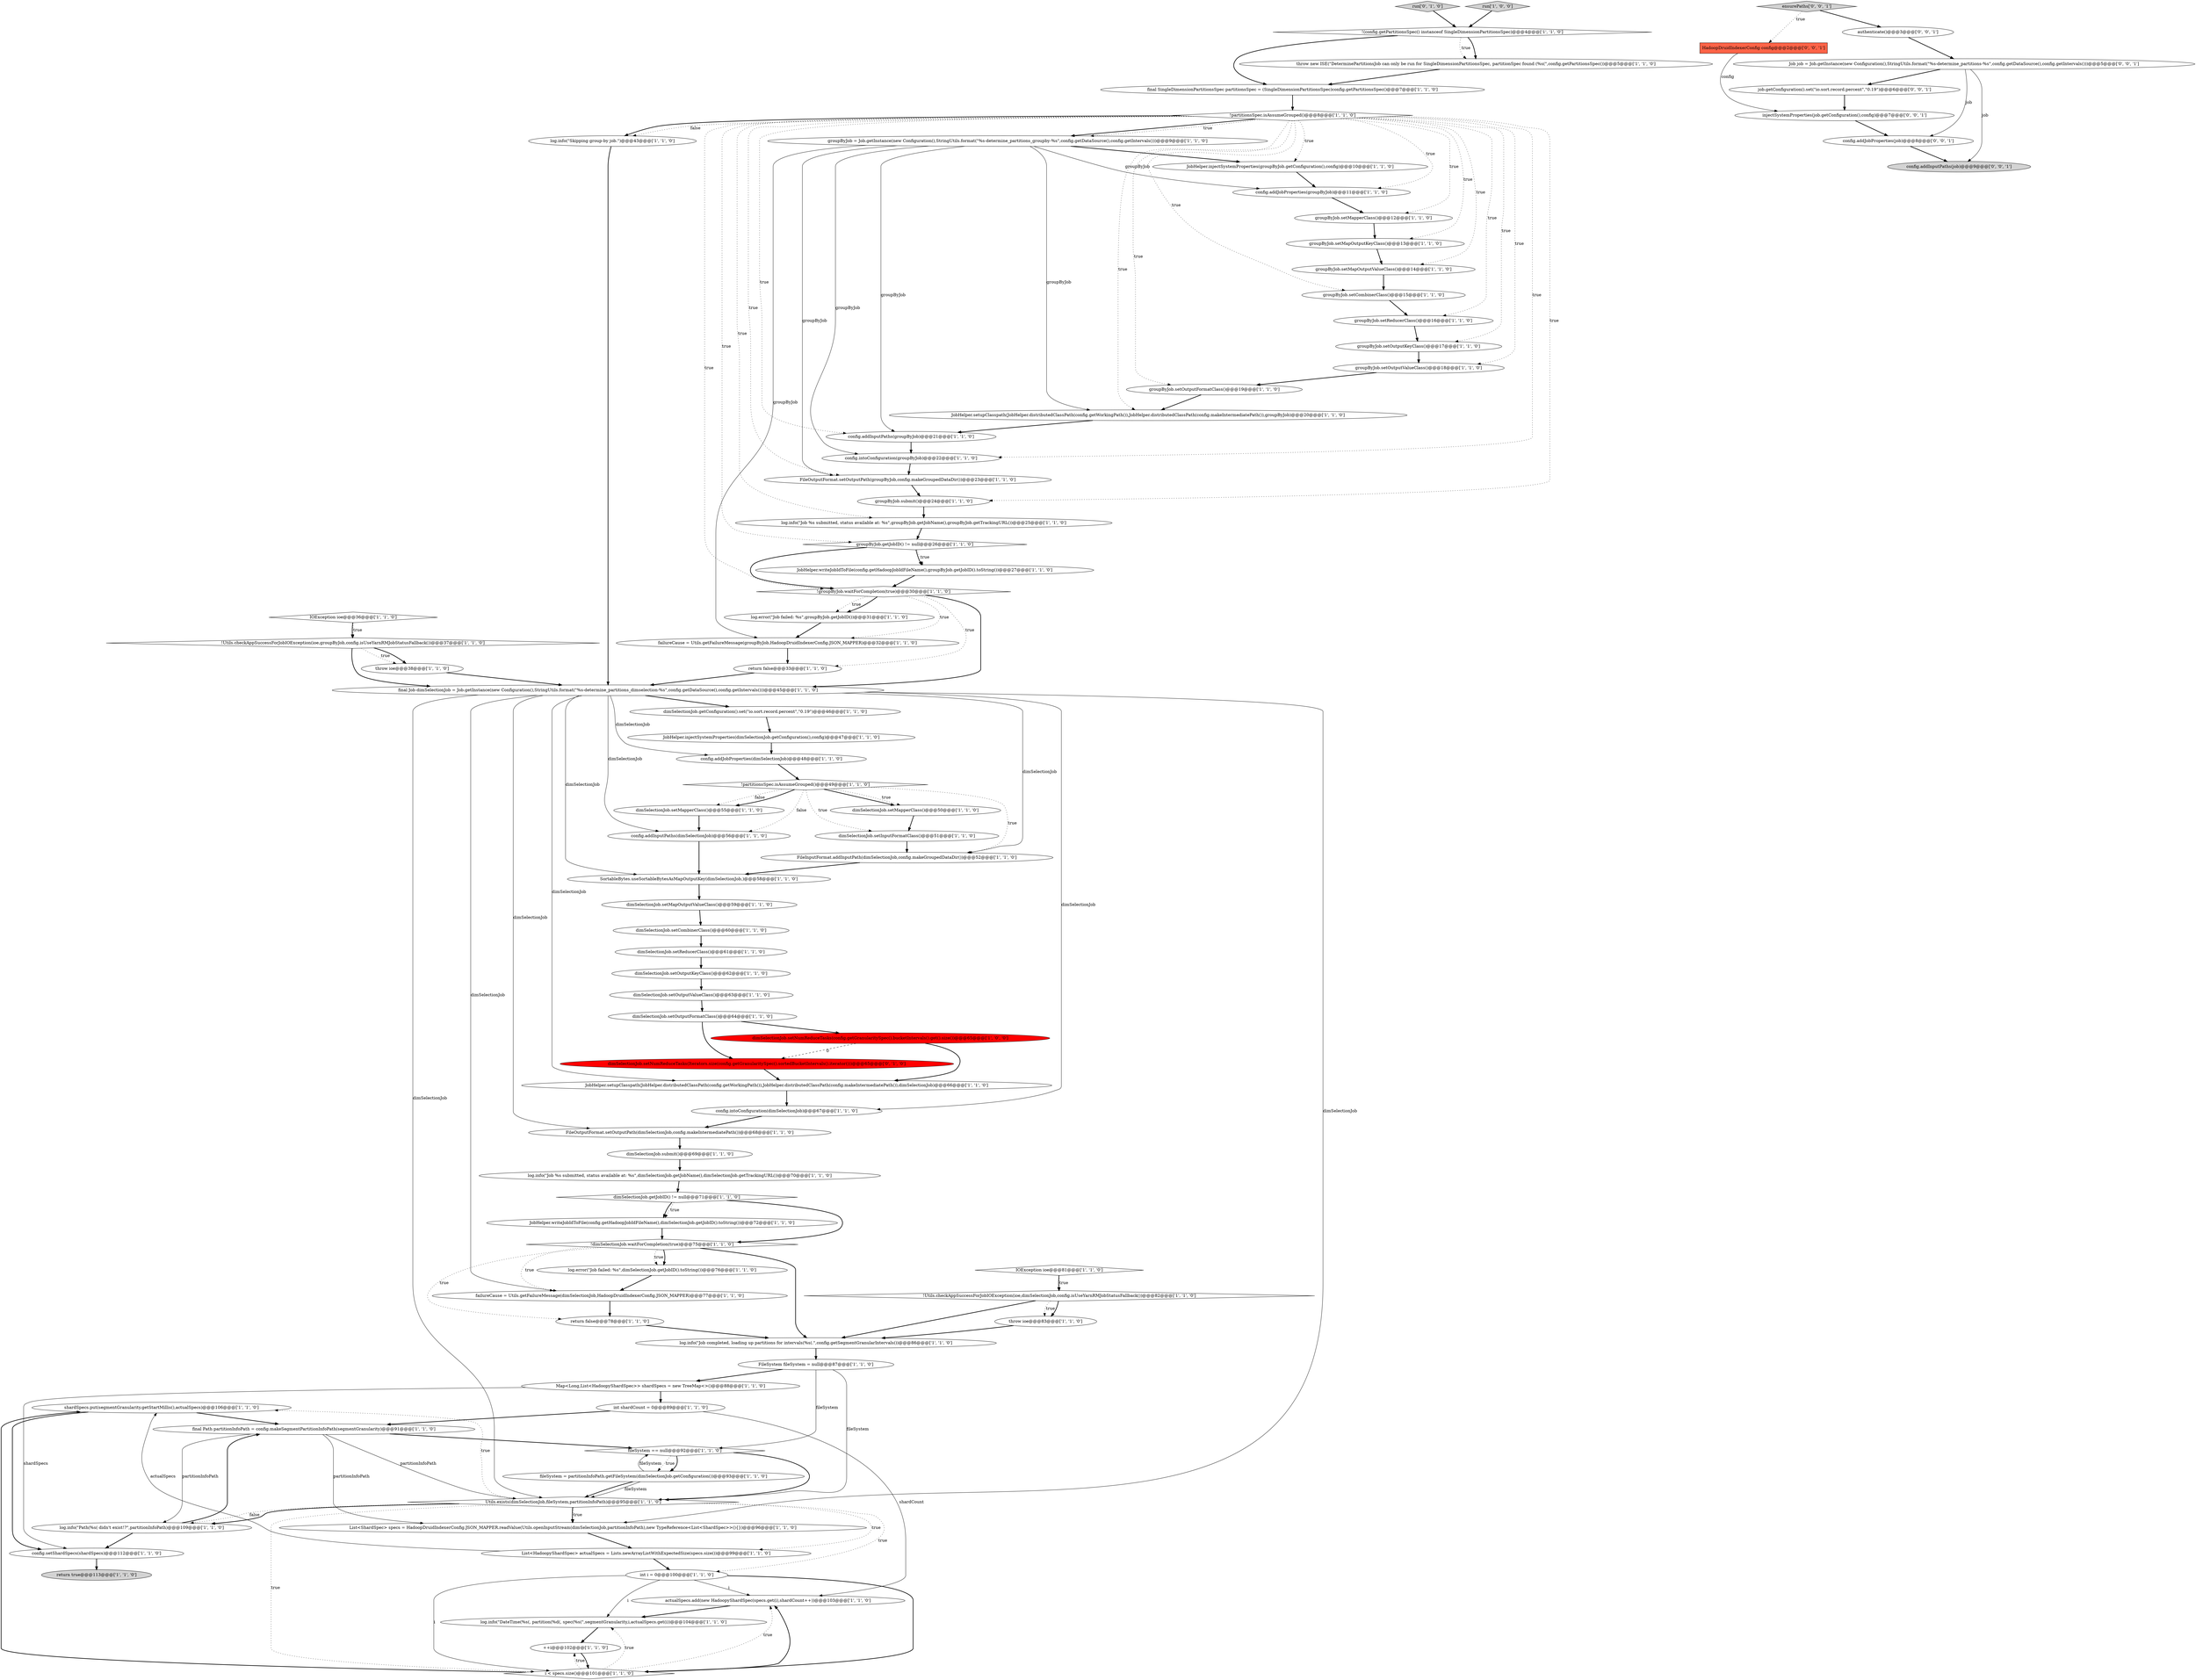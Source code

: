 digraph {
19 [style = filled, label = "shardSpecs.put(segmentGranularity.getStartMillis(),actualSpecs)@@@106@@@['1', '1', '0']", fillcolor = white, shape = ellipse image = "AAA0AAABBB1BBB"];
35 [style = filled, label = "failureCause = Utils.getFailureMessage(dimSelectionJob,HadoopDruidIndexerConfig.JSON_MAPPER)@@@77@@@['1', '1', '0']", fillcolor = white, shape = ellipse image = "AAA0AAABBB1BBB"];
26 [style = filled, label = "log.info(\"Job %s submitted, status available at: %s\",groupByJob.getJobName(),groupByJob.getTrackingURL())@@@25@@@['1', '1', '0']", fillcolor = white, shape = ellipse image = "AAA0AAABBB1BBB"];
59 [style = filled, label = "Map<Long,List<HadoopyShardSpec>> shardSpecs = new TreeMap<>()@@@88@@@['1', '1', '0']", fillcolor = white, shape = ellipse image = "AAA0AAABBB1BBB"];
20 [style = filled, label = "SortableBytes.useSortableBytesAsMapOutputKey(dimSelectionJob,)@@@58@@@['1', '1', '0']", fillcolor = white, shape = ellipse image = "AAA0AAABBB1BBB"];
65 [style = filled, label = "dimSelectionJob.getConfiguration().set(\"io.sort.record.percent\",\"0.19\")@@@46@@@['1', '1', '0']", fillcolor = white, shape = ellipse image = "AAA0AAABBB1BBB"];
76 [style = filled, label = "dimSelectionJob.submit()@@@69@@@['1', '1', '0']", fillcolor = white, shape = ellipse image = "AAA0AAABBB1BBB"];
48 [style = filled, label = "FileSystem fileSystem = null@@@87@@@['1', '1', '0']", fillcolor = white, shape = ellipse image = "AAA0AAABBB1BBB"];
34 [style = filled, label = "JobHelper.injectSystemProperties(groupByJob.getConfiguration(),config)@@@10@@@['1', '1', '0']", fillcolor = white, shape = ellipse image = "AAA0AAABBB1BBB"];
41 [style = filled, label = "!Utils.checkAppSuccessForJobIOException(ioe,groupByJob,config.isUseYarnRMJobStatusFallback())@@@37@@@['1', '1', '0']", fillcolor = white, shape = diamond image = "AAA0AAABBB1BBB"];
4 [style = filled, label = "config.intoConfiguration(groupByJob)@@@22@@@['1', '1', '0']", fillcolor = white, shape = ellipse image = "AAA0AAABBB1BBB"];
46 [style = filled, label = "dimSelectionJob.setInputFormatClass()@@@51@@@['1', '1', '0']", fillcolor = white, shape = ellipse image = "AAA0AAABBB1BBB"];
57 [style = filled, label = "failureCause = Utils.getFailureMessage(groupByJob,HadoopDruidIndexerConfig.JSON_MAPPER)@@@32@@@['1', '1', '0']", fillcolor = white, shape = ellipse image = "AAA0AAABBB1BBB"];
62 [style = filled, label = "dimSelectionJob.setMapperClass()@@@55@@@['1', '1', '0']", fillcolor = white, shape = ellipse image = "AAA0AAABBB1BBB"];
69 [style = filled, label = "!Utils.checkAppSuccessForJobIOException(ioe,dimSelectionJob,config.isUseYarnRMJobStatusFallback())@@@82@@@['1', '1', '0']", fillcolor = white, shape = diamond image = "AAA0AAABBB1BBB"];
23 [style = filled, label = "actualSpecs.add(new HadoopyShardSpec(specs.get(i),shardCount++))@@@103@@@['1', '1', '0']", fillcolor = white, shape = ellipse image = "AAA0AAABBB1BBB"];
78 [style = filled, label = "final Path partitionInfoPath = config.makeSegmentPartitionInfoPath(segmentGranularity)@@@91@@@['1', '1', '0']", fillcolor = white, shape = ellipse image = "AAA0AAABBB1BBB"];
80 [style = filled, label = "return true@@@113@@@['1', '1', '0']", fillcolor = lightgray, shape = ellipse image = "AAA0AAABBB1BBB"];
85 [style = filled, label = "config.addJobProperties(job)@@@8@@@['0', '0', '1']", fillcolor = white, shape = ellipse image = "AAA0AAABBB3BBB"];
27 [style = filled, label = "log.info(\"Skipping group-by job.\")@@@43@@@['1', '1', '0']", fillcolor = white, shape = ellipse image = "AAA0AAABBB1BBB"];
22 [style = filled, label = "!dimSelectionJob.waitForCompletion(true)@@@75@@@['1', '1', '0']", fillcolor = white, shape = diamond image = "AAA0AAABBB1BBB"];
83 [style = filled, label = "run['0', '1', '0']", fillcolor = lightgray, shape = diamond image = "AAA0AAABBB2BBB"];
52 [style = filled, label = "fileSystem = partitionInfoPath.getFileSystem(dimSelectionJob.getConfiguration())@@@93@@@['1', '1', '0']", fillcolor = white, shape = ellipse image = "AAA0AAABBB1BBB"];
38 [style = filled, label = "JobHelper.injectSystemProperties(dimSelectionJob.getConfiguration(),config)@@@47@@@['1', '1', '0']", fillcolor = white, shape = ellipse image = "AAA0AAABBB1BBB"];
36 [style = filled, label = "FileOutputFormat.setOutputPath(groupByJob,config.makeGroupedDataDir())@@@23@@@['1', '1', '0']", fillcolor = white, shape = ellipse image = "AAA0AAABBB1BBB"];
60 [style = filled, label = "groupByJob.setOutputKeyClass()@@@17@@@['1', '1', '0']", fillcolor = white, shape = ellipse image = "AAA0AAABBB1BBB"];
15 [style = filled, label = "groupByJob.submit()@@@24@@@['1', '1', '0']", fillcolor = white, shape = ellipse image = "AAA0AAABBB1BBB"];
79 [style = filled, label = "!partitionsSpec.isAssumeGrouped()@@@49@@@['1', '1', '0']", fillcolor = white, shape = diamond image = "AAA0AAABBB1BBB"];
84 [style = filled, label = "dimSelectionJob.setNumReduceTasks(Iterators.size(config.getGranularitySpec().sortedBucketIntervals().iterator()))@@@65@@@['0', '1', '0']", fillcolor = red, shape = ellipse image = "AAA1AAABBB2BBB"];
88 [style = filled, label = "ensurePaths['0', '0', '1']", fillcolor = lightgray, shape = diamond image = "AAA0AAABBB3BBB"];
44 [style = filled, label = "log.info(\"DateTime(%s(, partition(%d(, spec(%s(\",segmentGranularity,i,actualSpecs.get(i))@@@104@@@['1', '1', '0']", fillcolor = white, shape = ellipse image = "AAA0AAABBB1BBB"];
64 [style = filled, label = "final SingleDimensionPartitionsSpec partitionsSpec = (SingleDimensionPartitionsSpec)config.getPartitionsSpec()@@@7@@@['1', '1', '0']", fillcolor = white, shape = ellipse image = "AAA0AAABBB1BBB"];
50 [style = filled, label = "log.error(\"Job failed: %s\",groupByJob.getJobID())@@@31@@@['1', '1', '0']", fillcolor = white, shape = ellipse image = "AAA0AAABBB1BBB"];
14 [style = filled, label = "fileSystem == null@@@92@@@['1', '1', '0']", fillcolor = white, shape = diamond image = "AAA0AAABBB1BBB"];
16 [style = filled, label = "config.addJobProperties(groupByJob)@@@11@@@['1', '1', '0']", fillcolor = white, shape = ellipse image = "AAA0AAABBB1BBB"];
8 [style = filled, label = "config.addInputPaths(dimSelectionJob)@@@56@@@['1', '1', '0']", fillcolor = white, shape = ellipse image = "AAA0AAABBB1BBB"];
39 [style = filled, label = "return false@@@33@@@['1', '1', '0']", fillcolor = white, shape = ellipse image = "AAA0AAABBB1BBB"];
58 [style = filled, label = "groupByJob.setMapOutputKeyClass()@@@13@@@['1', '1', '0']", fillcolor = white, shape = ellipse image = "AAA0AAABBB1BBB"];
49 [style = filled, label = "groupByJob = Job.getInstance(new Configuration(),StringUtils.format(\"%s-determine_partitions_groupby-%s\",config.getDataSource(),config.getIntervals()))@@@9@@@['1', '1', '0']", fillcolor = white, shape = ellipse image = "AAA0AAABBB1BBB"];
56 [style = filled, label = "++i@@@102@@@['1', '1', '0']", fillcolor = white, shape = ellipse image = "AAA0AAABBB1BBB"];
53 [style = filled, label = "Utils.exists(dimSelectionJob,fileSystem,partitionInfoPath)@@@95@@@['1', '1', '0']", fillcolor = white, shape = diamond image = "AAA0AAABBB1BBB"];
82 [style = filled, label = "dimSelectionJob.setMapOutputValueClass()@@@59@@@['1', '1', '0']", fillcolor = white, shape = ellipse image = "AAA0AAABBB1BBB"];
11 [style = filled, label = "int i = 0@@@100@@@['1', '1', '0']", fillcolor = white, shape = ellipse image = "AAA0AAABBB1BBB"];
66 [style = filled, label = "JobHelper.setupClasspath(JobHelper.distributedClassPath(config.getWorkingPath()),JobHelper.distributedClassPath(config.makeIntermediatePath()),dimSelectionJob)@@@66@@@['1', '1', '0']", fillcolor = white, shape = ellipse image = "AAA0AAABBB1BBB"];
86 [style = filled, label = "HadoopDruidIndexerConfig config@@@2@@@['0', '0', '1']", fillcolor = tomato, shape = box image = "AAA0AAABBB3BBB"];
21 [style = filled, label = "dimSelectionJob.getJobID() != null@@@71@@@['1', '1', '0']", fillcolor = white, shape = diamond image = "AAA0AAABBB1BBB"];
74 [style = filled, label = "dimSelectionJob.setOutputKeyClass()@@@62@@@['1', '1', '0']", fillcolor = white, shape = ellipse image = "AAA0AAABBB1BBB"];
30 [style = filled, label = "groupByJob.setCombinerClass()@@@15@@@['1', '1', '0']", fillcolor = white, shape = ellipse image = "AAA0AAABBB1BBB"];
89 [style = filled, label = "injectSystemProperties(job.getConfiguration(),config)@@@7@@@['0', '0', '1']", fillcolor = white, shape = ellipse image = "AAA0AAABBB3BBB"];
47 [style = filled, label = "log.error(\"Job failed: %s\",dimSelectionJob.getJobID().toString())@@@76@@@['1', '1', '0']", fillcolor = white, shape = ellipse image = "AAA0AAABBB1BBB"];
3 [style = filled, label = "dimSelectionJob.setCombinerClass()@@@60@@@['1', '1', '0']", fillcolor = white, shape = ellipse image = "AAA0AAABBB1BBB"];
92 [style = filled, label = "config.addInputPaths(job)@@@9@@@['0', '0', '1']", fillcolor = lightgray, shape = ellipse image = "AAA0AAABBB3BBB"];
67 [style = filled, label = "JobHelper.setupClasspath(JobHelper.distributedClassPath(config.getWorkingPath()),JobHelper.distributedClassPath(config.makeIntermediatePath()),groupByJob)@@@20@@@['1', '1', '0']", fillcolor = white, shape = ellipse image = "AAA0AAABBB1BBB"];
77 [style = filled, label = "!groupByJob.waitForCompletion(true)@@@30@@@['1', '1', '0']", fillcolor = white, shape = diamond image = "AAA0AAABBB1BBB"];
2 [style = filled, label = "groupByJob.setOutputFormatClass()@@@19@@@['1', '1', '0']", fillcolor = white, shape = ellipse image = "AAA0AAABBB1BBB"];
0 [style = filled, label = "groupByJob.setMapperClass()@@@12@@@['1', '1', '0']", fillcolor = white, shape = ellipse image = "AAA0AAABBB1BBB"];
29 [style = filled, label = "JobHelper.writeJobIdToFile(config.getHadoopJobIdFileName(),dimSelectionJob.getJobID().toString())@@@72@@@['1', '1', '0']", fillcolor = white, shape = ellipse image = "AAA0AAABBB1BBB"];
17 [style = filled, label = "throw ioe@@@38@@@['1', '1', '0']", fillcolor = white, shape = ellipse image = "AAA0AAABBB1BBB"];
43 [style = filled, label = "dimSelectionJob.setOutputFormatClass()@@@64@@@['1', '1', '0']", fillcolor = white, shape = ellipse image = "AAA0AAABBB1BBB"];
42 [style = filled, label = "config.setShardSpecs(shardSpecs)@@@112@@@['1', '1', '0']", fillcolor = white, shape = ellipse image = "AAA0AAABBB1BBB"];
73 [style = filled, label = "IOException ioe@@@81@@@['1', '1', '0']", fillcolor = white, shape = diamond image = "AAA0AAABBB1BBB"];
45 [style = filled, label = "List<HadoopyShardSpec> actualSpecs = Lists.newArrayListWithExpectedSize(specs.size())@@@99@@@['1', '1', '0']", fillcolor = white, shape = ellipse image = "AAA0AAABBB1BBB"];
51 [style = filled, label = "dimSelectionJob.setMapperClass()@@@50@@@['1', '1', '0']", fillcolor = white, shape = ellipse image = "AAA0AAABBB1BBB"];
90 [style = filled, label = "Job job = Job.getInstance(new Configuration(),StringUtils.format(\"%s-determine_partitions-%s\",config.getDataSource(),config.getIntervals()))@@@5@@@['0', '0', '1']", fillcolor = white, shape = ellipse image = "AAA0AAABBB3BBB"];
5 [style = filled, label = "config.intoConfiguration(dimSelectionJob)@@@67@@@['1', '1', '0']", fillcolor = white, shape = ellipse image = "AAA0AAABBB1BBB"];
25 [style = filled, label = "!(config.getPartitionsSpec() instanceof SingleDimensionPartitionsSpec)@@@4@@@['1', '1', '0']", fillcolor = white, shape = diamond image = "AAA0AAABBB1BBB"];
81 [style = filled, label = "final Job dimSelectionJob = Job.getInstance(new Configuration(),StringUtils.format(\"%s-determine_partitions_dimselection-%s\",config.getDataSource(),config.getIntervals()))@@@45@@@['1', '1', '0']", fillcolor = white, shape = ellipse image = "AAA0AAABBB1BBB"];
7 [style = filled, label = "return false@@@78@@@['1', '1', '0']", fillcolor = white, shape = ellipse image = "AAA0AAABBB1BBB"];
13 [style = filled, label = "throw ioe@@@83@@@['1', '1', '0']", fillcolor = white, shape = ellipse image = "AAA0AAABBB1BBB"];
54 [style = filled, label = "groupByJob.setOutputValueClass()@@@18@@@['1', '1', '0']", fillcolor = white, shape = ellipse image = "AAA0AAABBB1BBB"];
75 [style = filled, label = "dimSelectionJob.setNumReduceTasks(config.getGranularitySpec().bucketIntervals().get().size())@@@65@@@['1', '0', '0']", fillcolor = red, shape = ellipse image = "AAA1AAABBB1BBB"];
55 [style = filled, label = "FileInputFormat.addInputPath(dimSelectionJob,config.makeGroupedDataDir())@@@52@@@['1', '1', '0']", fillcolor = white, shape = ellipse image = "AAA0AAABBB1BBB"];
70 [style = filled, label = "config.addInputPaths(groupByJob)@@@21@@@['1', '1', '0']", fillcolor = white, shape = ellipse image = "AAA0AAABBB1BBB"];
71 [style = filled, label = "config.addJobProperties(dimSelectionJob)@@@48@@@['1', '1', '0']", fillcolor = white, shape = ellipse image = "AAA0AAABBB1BBB"];
87 [style = filled, label = "job.getConfiguration().set(\"io.sort.record.percent\",\"0.19\")@@@6@@@['0', '0', '1']", fillcolor = white, shape = ellipse image = "AAA0AAABBB3BBB"];
10 [style = filled, label = "dimSelectionJob.setReducerClass()@@@61@@@['1', '1', '0']", fillcolor = white, shape = ellipse image = "AAA0AAABBB1BBB"];
33 [style = filled, label = "throw new ISE(\"DeterminePartitionsJob can only be run for SingleDimensionPartitionsSpec, partitionSpec found (%s(\",config.getPartitionsSpec())@@@5@@@['1', '1', '0']", fillcolor = white, shape = ellipse image = "AAA0AAABBB1BBB"];
1 [style = filled, label = "FileOutputFormat.setOutputPath(dimSelectionJob,config.makeIntermediatePath())@@@68@@@['1', '1', '0']", fillcolor = white, shape = ellipse image = "AAA0AAABBB1BBB"];
18 [style = filled, label = "int shardCount = 0@@@89@@@['1', '1', '0']", fillcolor = white, shape = ellipse image = "AAA0AAABBB1BBB"];
9 [style = filled, label = "dimSelectionJob.setOutputValueClass()@@@63@@@['1', '1', '0']", fillcolor = white, shape = ellipse image = "AAA0AAABBB1BBB"];
31 [style = filled, label = "JobHelper.writeJobIdToFile(config.getHadoopJobIdFileName(),groupByJob.getJobID().toString())@@@27@@@['1', '1', '0']", fillcolor = white, shape = ellipse image = "AAA0AAABBB1BBB"];
28 [style = filled, label = "log.info(\"Path(%s( didn't exist!?\",partitionInfoPath)@@@109@@@['1', '1', '0']", fillcolor = white, shape = ellipse image = "AAA0AAABBB1BBB"];
24 [style = filled, label = "groupByJob.setMapOutputValueClass()@@@14@@@['1', '1', '0']", fillcolor = white, shape = ellipse image = "AAA0AAABBB1BBB"];
91 [style = filled, label = "authenticate()@@@3@@@['0', '0', '1']", fillcolor = white, shape = ellipse image = "AAA0AAABBB3BBB"];
6 [style = filled, label = "!partitionsSpec.isAssumeGrouped()@@@8@@@['1', '1', '0']", fillcolor = white, shape = diamond image = "AAA0AAABBB1BBB"];
40 [style = filled, label = "log.info(\"Job %s submitted, status available at: %s\",dimSelectionJob.getJobName(),dimSelectionJob.getTrackingURL())@@@70@@@['1', '1', '0']", fillcolor = white, shape = ellipse image = "AAA0AAABBB1BBB"];
61 [style = filled, label = "log.info(\"Job completed, loading up partitions for intervals(%s(.\",config.getSegmentGranularIntervals())@@@86@@@['1', '1', '0']", fillcolor = white, shape = ellipse image = "AAA0AAABBB1BBB"];
32 [style = filled, label = "groupByJob.getJobID() != null@@@26@@@['1', '1', '0']", fillcolor = white, shape = diamond image = "AAA0AAABBB1BBB"];
37 [style = filled, label = "i < specs.size()@@@101@@@['1', '1', '0']", fillcolor = white, shape = diamond image = "AAA0AAABBB1BBB"];
12 [style = filled, label = "run['1', '0', '0']", fillcolor = lightgray, shape = diamond image = "AAA0AAABBB1BBB"];
63 [style = filled, label = "List<ShardSpec> specs = HadoopDruidIndexerConfig.JSON_MAPPER.readValue(Utils.openInputStream(dimSelectionJob,partitionInfoPath),new TypeReference<List<ShardSpec>>(){})@@@96@@@['1', '1', '0']", fillcolor = white, shape = ellipse image = "AAA0AAABBB1BBB"];
72 [style = filled, label = "IOException ioe@@@36@@@['1', '1', '0']", fillcolor = white, shape = diamond image = "AAA0AAABBB1BBB"];
68 [style = filled, label = "groupByJob.setReducerClass()@@@16@@@['1', '1', '0']", fillcolor = white, shape = ellipse image = "AAA0AAABBB1BBB"];
16->0 [style = bold, label=""];
6->70 [style = dotted, label="true"];
27->81 [style = bold, label=""];
81->35 [style = solid, label="dimSelectionJob"];
25->33 [style = bold, label=""];
72->41 [style = bold, label=""];
31->77 [style = bold, label=""];
75->84 [style = dashed, label="0"];
19->78 [style = bold, label=""];
53->63 [style = bold, label=""];
48->53 [style = solid, label="fileSystem"];
6->60 [style = dotted, label="true"];
6->32 [style = dotted, label="true"];
77->57 [style = dotted, label="true"];
9->43 [style = bold, label=""];
2->67 [style = bold, label=""];
24->30 [style = bold, label=""];
6->77 [style = dotted, label="true"];
6->26 [style = dotted, label="true"];
78->63 [style = solid, label="partitionInfoPath"];
79->51 [style = bold, label=""];
11->44 [style = solid, label="i"];
8->20 [style = bold, label=""];
90->85 [style = solid, label="job"];
57->39 [style = bold, label=""];
22->47 [style = bold, label=""];
79->8 [style = dotted, label="false"];
83->25 [style = bold, label=""];
53->19 [style = dotted, label="true"];
22->35 [style = dotted, label="true"];
4->36 [style = bold, label=""];
74->9 [style = bold, label=""];
6->0 [style = dotted, label="true"];
28->42 [style = bold, label=""];
41->17 [style = dotted, label="true"];
35->7 [style = bold, label=""];
81->8 [style = solid, label="dimSelectionJob"];
86->89 [style = solid, label="config"];
23->44 [style = bold, label=""];
6->15 [style = dotted, label="true"];
19->42 [style = bold, label=""];
6->68 [style = dotted, label="true"];
77->39 [style = dotted, label="true"];
26->32 [style = bold, label=""];
18->78 [style = bold, label=""];
78->28 [style = solid, label="partitionInfoPath"];
0->58 [style = bold, label=""];
21->29 [style = dotted, label="true"];
89->85 [style = bold, label=""];
22->7 [style = dotted, label="true"];
71->79 [style = bold, label=""];
81->20 [style = solid, label="dimSelectionJob"];
39->81 [style = bold, label=""];
79->62 [style = dotted, label="false"];
14->52 [style = dotted, label="true"];
11->37 [style = bold, label=""];
49->67 [style = solid, label="groupByJob"];
6->49 [style = bold, label=""];
81->55 [style = solid, label="dimSelectionJob"];
73->69 [style = bold, label=""];
73->69 [style = dotted, label="true"];
30->68 [style = bold, label=""];
48->14 [style = solid, label="fileSystem"];
45->11 [style = bold, label=""];
49->36 [style = solid, label="groupByJob"];
61->48 [style = bold, label=""];
64->6 [style = bold, label=""];
3->10 [style = bold, label=""];
5->1 [style = bold, label=""];
90->87 [style = bold, label=""];
28->78 [style = bold, label=""];
75->66 [style = bold, label=""];
21->29 [style = bold, label=""];
77->81 [style = bold, label=""];
90->92 [style = solid, label="job"];
65->38 [style = bold, label=""];
32->77 [style = bold, label=""];
21->22 [style = bold, label=""];
6->54 [style = dotted, label="true"];
54->2 [style = bold, label=""];
22->61 [style = bold, label=""];
13->61 [style = bold, label=""];
81->53 [style = solid, label="dimSelectionJob"];
6->49 [style = dotted, label="true"];
72->41 [style = dotted, label="true"];
59->18 [style = bold, label=""];
14->52 [style = bold, label=""];
1->76 [style = bold, label=""];
59->42 [style = solid, label="shardSpecs"];
84->66 [style = bold, label=""];
81->5 [style = solid, label="dimSelectionJob"];
43->75 [style = bold, label=""];
25->64 [style = bold, label=""];
32->31 [style = bold, label=""];
79->55 [style = dotted, label="true"];
32->31 [style = dotted, label="true"];
40->21 [style = bold, label=""];
63->45 [style = bold, label=""];
91->90 [style = bold, label=""];
6->27 [style = dotted, label="false"];
76->40 [style = bold, label=""];
60->54 [style = bold, label=""];
6->24 [style = dotted, label="true"];
44->56 [style = bold, label=""];
53->28 [style = dotted, label="false"];
82->3 [style = bold, label=""];
81->63 [style = solid, label="dimSelectionJob"];
88->86 [style = dotted, label="true"];
37->56 [style = dotted, label="true"];
58->24 [style = bold, label=""];
67->70 [style = bold, label=""];
69->13 [style = dotted, label="true"];
56->37 [style = bold, label=""];
6->67 [style = dotted, label="true"];
52->14 [style = solid, label="fileSystem"];
45->19 [style = solid, label="actualSpecs"];
53->45 [style = dotted, label="true"];
85->92 [style = bold, label=""];
11->23 [style = solid, label="i"];
53->63 [style = dotted, label="true"];
79->51 [style = dotted, label="true"];
78->53 [style = solid, label="partitionInfoPath"];
6->27 [style = bold, label=""];
6->2 [style = dotted, label="true"];
81->65 [style = bold, label=""];
49->4 [style = solid, label="groupByJob"];
34->16 [style = bold, label=""];
53->37 [style = dotted, label="true"];
50->57 [style = bold, label=""];
66->5 [style = bold, label=""];
41->81 [style = bold, label=""];
70->4 [style = bold, label=""];
79->62 [style = bold, label=""];
49->70 [style = solid, label="groupByJob"];
11->37 [style = solid, label="i"];
14->53 [style = bold, label=""];
37->44 [style = dotted, label="true"];
53->28 [style = bold, label=""];
62->8 [style = bold, label=""];
78->14 [style = bold, label=""];
46->55 [style = bold, label=""];
48->59 [style = bold, label=""];
25->33 [style = dotted, label="true"];
6->30 [style = dotted, label="true"];
68->60 [style = bold, label=""];
81->66 [style = solid, label="dimSelectionJob"];
6->36 [style = dotted, label="true"];
52->53 [style = bold, label=""];
52->53 [style = solid, label="fileSystem"];
49->16 [style = solid, label="groupByJob"];
6->58 [style = dotted, label="true"];
55->20 [style = bold, label=""];
36->15 [style = bold, label=""];
18->23 [style = solid, label="shardCount"];
22->47 [style = dotted, label="true"];
79->46 [style = dotted, label="true"];
49->34 [style = bold, label=""];
47->35 [style = bold, label=""];
37->23 [style = bold, label=""];
51->46 [style = bold, label=""];
69->61 [style = bold, label=""];
15->26 [style = bold, label=""];
43->84 [style = bold, label=""];
41->17 [style = bold, label=""];
53->11 [style = dotted, label="true"];
6->4 [style = dotted, label="true"];
81->71 [style = solid, label="dimSelectionJob"];
10->74 [style = bold, label=""];
12->25 [style = bold, label=""];
20->82 [style = bold, label=""];
42->80 [style = bold, label=""];
17->81 [style = bold, label=""];
88->91 [style = bold, label=""];
6->34 [style = dotted, label="true"];
77->50 [style = dotted, label="true"];
87->89 [style = bold, label=""];
7->61 [style = bold, label=""];
37->19 [style = bold, label=""];
29->22 [style = bold, label=""];
37->23 [style = dotted, label="true"];
69->13 [style = bold, label=""];
49->57 [style = solid, label="groupByJob"];
33->64 [style = bold, label=""];
77->50 [style = bold, label=""];
6->16 [style = dotted, label="true"];
81->1 [style = solid, label="dimSelectionJob"];
38->71 [style = bold, label=""];
}
